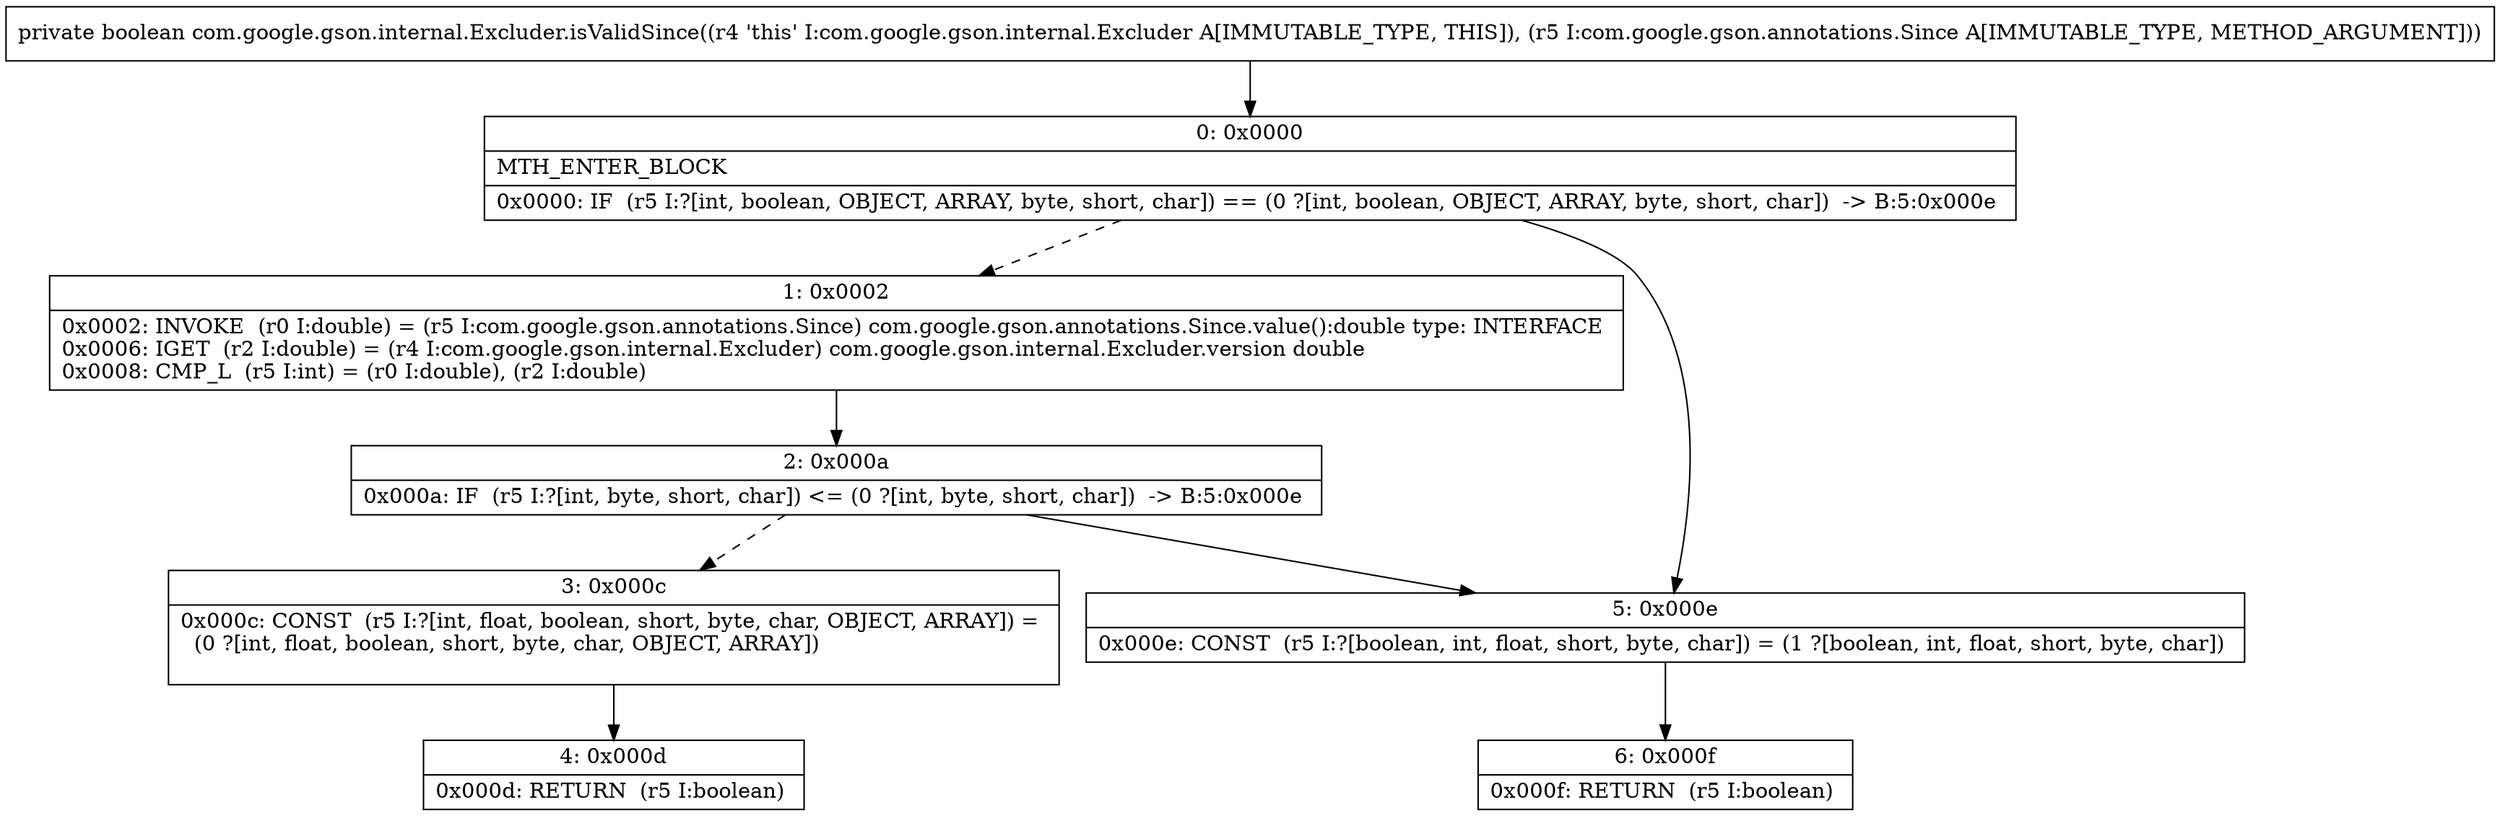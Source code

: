 digraph "CFG forcom.google.gson.internal.Excluder.isValidSince(Lcom\/google\/gson\/annotations\/Since;)Z" {
Node_0 [shape=record,label="{0\:\ 0x0000|MTH_ENTER_BLOCK\l|0x0000: IF  (r5 I:?[int, boolean, OBJECT, ARRAY, byte, short, char]) == (0 ?[int, boolean, OBJECT, ARRAY, byte, short, char])  \-\> B:5:0x000e \l}"];
Node_1 [shape=record,label="{1\:\ 0x0002|0x0002: INVOKE  (r0 I:double) = (r5 I:com.google.gson.annotations.Since) com.google.gson.annotations.Since.value():double type: INTERFACE \l0x0006: IGET  (r2 I:double) = (r4 I:com.google.gson.internal.Excluder) com.google.gson.internal.Excluder.version double \l0x0008: CMP_L  (r5 I:int) = (r0 I:double), (r2 I:double) \l}"];
Node_2 [shape=record,label="{2\:\ 0x000a|0x000a: IF  (r5 I:?[int, byte, short, char]) \<= (0 ?[int, byte, short, char])  \-\> B:5:0x000e \l}"];
Node_3 [shape=record,label="{3\:\ 0x000c|0x000c: CONST  (r5 I:?[int, float, boolean, short, byte, char, OBJECT, ARRAY]) = \l  (0 ?[int, float, boolean, short, byte, char, OBJECT, ARRAY])\l \l}"];
Node_4 [shape=record,label="{4\:\ 0x000d|0x000d: RETURN  (r5 I:boolean) \l}"];
Node_5 [shape=record,label="{5\:\ 0x000e|0x000e: CONST  (r5 I:?[boolean, int, float, short, byte, char]) = (1 ?[boolean, int, float, short, byte, char]) \l}"];
Node_6 [shape=record,label="{6\:\ 0x000f|0x000f: RETURN  (r5 I:boolean) \l}"];
MethodNode[shape=record,label="{private boolean com.google.gson.internal.Excluder.isValidSince((r4 'this' I:com.google.gson.internal.Excluder A[IMMUTABLE_TYPE, THIS]), (r5 I:com.google.gson.annotations.Since A[IMMUTABLE_TYPE, METHOD_ARGUMENT])) }"];
MethodNode -> Node_0;
Node_0 -> Node_1[style=dashed];
Node_0 -> Node_5;
Node_1 -> Node_2;
Node_2 -> Node_3[style=dashed];
Node_2 -> Node_5;
Node_3 -> Node_4;
Node_5 -> Node_6;
}


